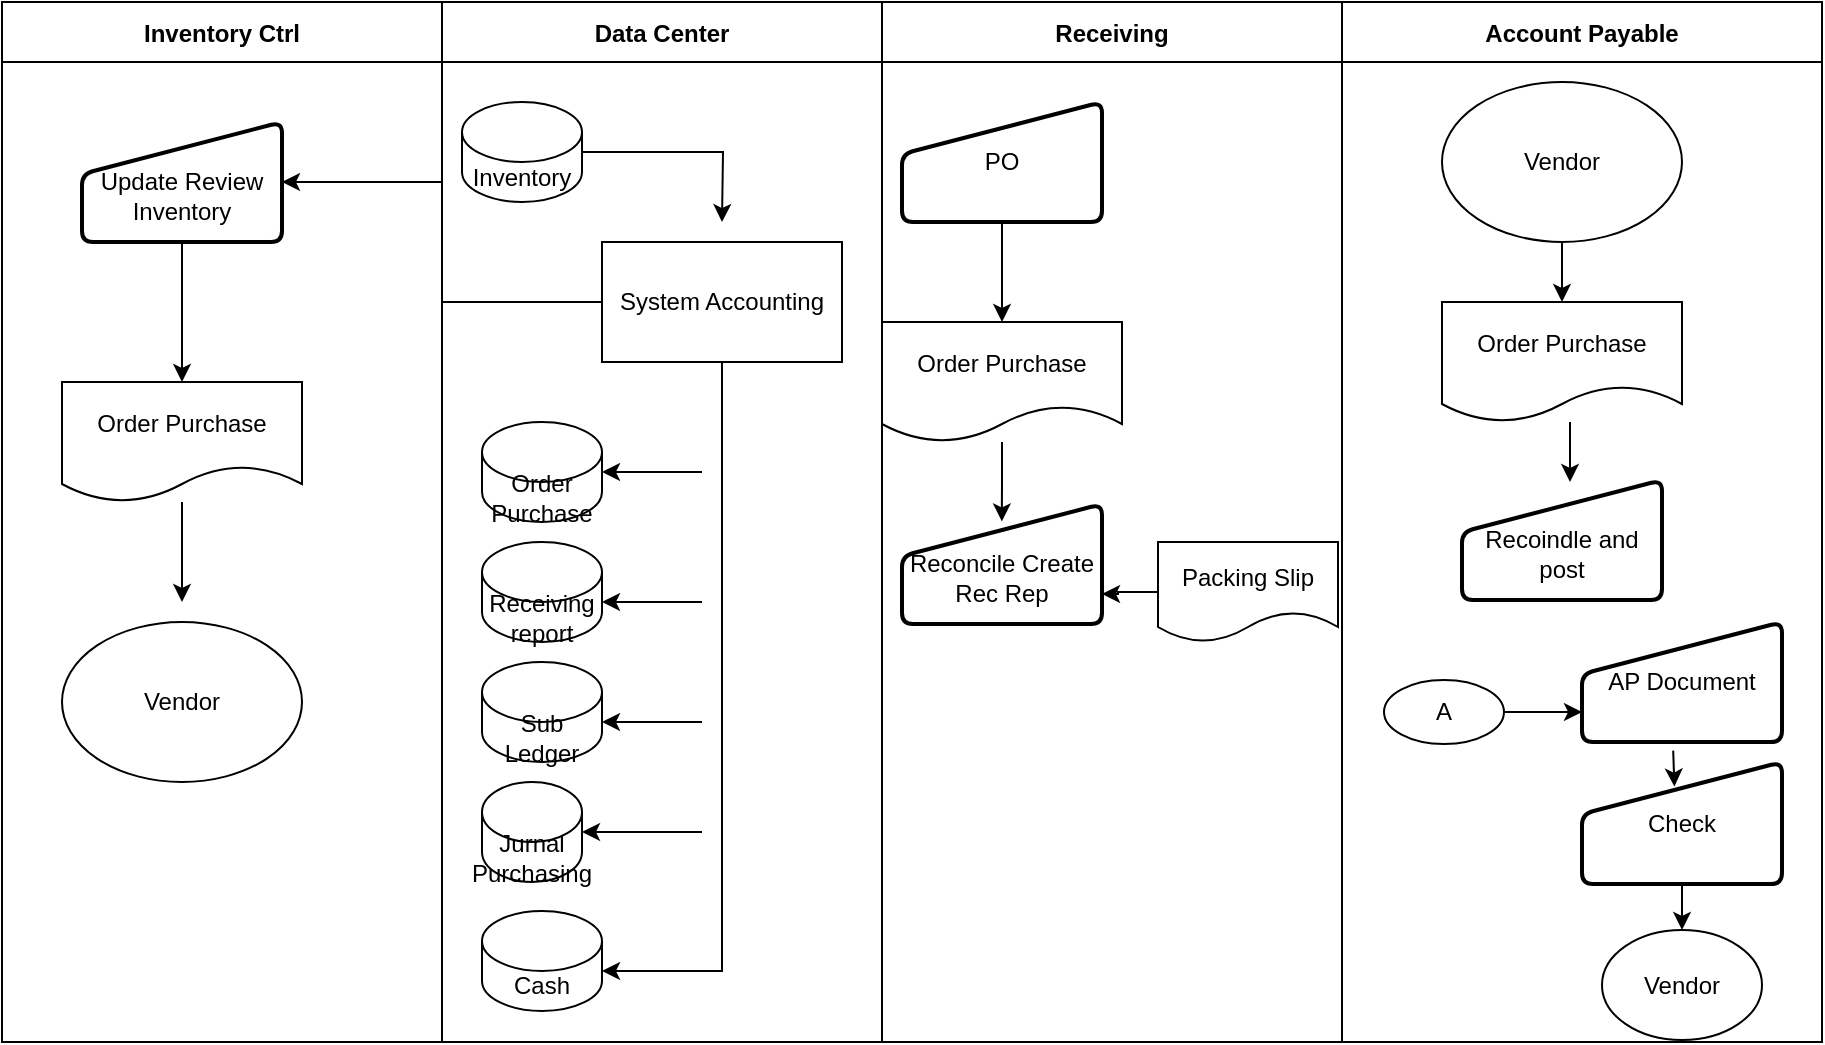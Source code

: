 <mxfile version="15.7.3" type="github">
  <diagram id="C5RBs43oDa-KdzZeNtuy" name="Page-1">
    <mxGraphModel dx="1673" dy="896" grid="1" gridSize="10" guides="1" tooltips="1" connect="1" arrows="1" fold="1" page="1" pageScale="1" pageWidth="827" pageHeight="1169" math="0" shadow="0">
      <root>
        <mxCell id="WIyWlLk6GJQsqaUBKTNV-0" />
        <mxCell id="WIyWlLk6GJQsqaUBKTNV-1" parent="WIyWlLk6GJQsqaUBKTNV-0" />
        <mxCell id="3wi4_h69cMbJqD8tH5O--0" value="Inventory Ctrl" style="swimlane;startSize=30;" vertex="1" parent="WIyWlLk6GJQsqaUBKTNV-1">
          <mxGeometry y="130" width="220" height="520" as="geometry" />
        </mxCell>
        <mxCell id="3wi4_h69cMbJqD8tH5O--51" style="edgeStyle=orthogonalEdgeStyle;rounded=0;orthogonalLoop=1;jettySize=auto;html=1;entryX=0.5;entryY=0;entryDx=0;entryDy=0;" edge="1" parent="3wi4_h69cMbJqD8tH5O--0" source="3wi4_h69cMbJqD8tH5O--48" target="3wi4_h69cMbJqD8tH5O--50">
          <mxGeometry relative="1" as="geometry" />
        </mxCell>
        <mxCell id="3wi4_h69cMbJqD8tH5O--48" value="&lt;br&gt;Update Review Inventory" style="html=1;strokeWidth=2;shape=manualInput;whiteSpace=wrap;rounded=1;size=26;arcSize=11;" vertex="1" parent="3wi4_h69cMbJqD8tH5O--0">
          <mxGeometry x="40" y="60" width="100" height="60" as="geometry" />
        </mxCell>
        <mxCell id="3wi4_h69cMbJqD8tH5O--50" value="Order Purchase" style="shape=document;whiteSpace=wrap;html=1;boundedLbl=1;" vertex="1" parent="3wi4_h69cMbJqD8tH5O--0">
          <mxGeometry x="30" y="190" width="120" height="60" as="geometry" />
        </mxCell>
        <mxCell id="3wi4_h69cMbJqD8tH5O--53" value="Vendor" style="ellipse;whiteSpace=wrap;html=1;" vertex="1" parent="3wi4_h69cMbJqD8tH5O--0">
          <mxGeometry x="30" y="310" width="120" height="80" as="geometry" />
        </mxCell>
        <mxCell id="3wi4_h69cMbJqD8tH5O--1" value="Data Center" style="swimlane;startSize=30;" vertex="1" parent="WIyWlLk6GJQsqaUBKTNV-1">
          <mxGeometry x="220" y="130" width="220" height="520" as="geometry" />
        </mxCell>
        <mxCell id="3wi4_h69cMbJqD8tH5O--33" value="Inventory&lt;span style=&quot;color: rgba(0 , 0 , 0 , 0) ; font-family: monospace ; font-size: 0px&quot;&gt;%3CmxGraphModel%3E%3Croot%3E%3CmxCell%20id%3D%220%22%2F%3E%3CmxCell%20id%3D%221%22%20parent%3D%220%22%2F%3E%3CmxCell%20id%3D%222%22%20value%3D%22Order%20Purchase%22%20style%3D%22shape%3Ddocument%3BwhiteSpace%3Dwrap%3Bhtml%3D1%3BboundedLbl%3D1%3B%22%20vertex%3D%221%22%20parent%3D%221%22%3E%3CmxGeometry%20x%3D%22440%22%20y%3D%22290%22%20width%3D%22120%22%20height%3D%2260%22%20as%3D%22geometry%22%2F%3E%3C%2FmxCell%3E%3C%2Froot%3E%3C%2FmxGraphModel%3E&lt;/span&gt;" style="shape=cylinder3;whiteSpace=wrap;html=1;boundedLbl=1;backgroundOutline=1;size=15;" vertex="1" parent="3wi4_h69cMbJqD8tH5O--1">
          <mxGeometry x="10" y="50" width="60" height="50" as="geometry" />
        </mxCell>
        <mxCell id="3wi4_h69cMbJqD8tH5O--34" value="Order Purchase" style="shape=cylinder3;whiteSpace=wrap;html=1;boundedLbl=1;backgroundOutline=1;size=15;" vertex="1" parent="3wi4_h69cMbJqD8tH5O--1">
          <mxGeometry x="20" y="210" width="60" height="50" as="geometry" />
        </mxCell>
        <mxCell id="3wi4_h69cMbJqD8tH5O--35" value="Receiving report" style="shape=cylinder3;whiteSpace=wrap;html=1;boundedLbl=1;backgroundOutline=1;size=15;" vertex="1" parent="3wi4_h69cMbJqD8tH5O--1">
          <mxGeometry x="20" y="270" width="60" height="50" as="geometry" />
        </mxCell>
        <mxCell id="3wi4_h69cMbJqD8tH5O--37" value="Sub Ledger" style="shape=cylinder3;whiteSpace=wrap;html=1;boundedLbl=1;backgroundOutline=1;size=15;" vertex="1" parent="3wi4_h69cMbJqD8tH5O--1">
          <mxGeometry x="20" y="330" width="60" height="50" as="geometry" />
        </mxCell>
        <mxCell id="3wi4_h69cMbJqD8tH5O--38" value="Jurnal Purchasing" style="shape=cylinder3;whiteSpace=wrap;html=1;boundedLbl=1;backgroundOutline=1;size=15;" vertex="1" parent="3wi4_h69cMbJqD8tH5O--1">
          <mxGeometry x="20" y="390" width="50" height="50" as="geometry" />
        </mxCell>
        <mxCell id="3wi4_h69cMbJqD8tH5O--39" value="Cash" style="shape=cylinder3;whiteSpace=wrap;html=1;boundedLbl=1;backgroundOutline=1;size=15;" vertex="1" parent="3wi4_h69cMbJqD8tH5O--1">
          <mxGeometry x="20" y="454.5" width="60" height="50" as="geometry" />
        </mxCell>
        <mxCell id="3wi4_h69cMbJqD8tH5O--41" style="edgeStyle=orthogonalEdgeStyle;rounded=0;orthogonalLoop=1;jettySize=auto;html=1;entryX=1;entryY=0;entryDx=0;entryDy=30;entryPerimeter=0;" edge="1" parent="3wi4_h69cMbJqD8tH5O--1" source="3wi4_h69cMbJqD8tH5O--40" target="3wi4_h69cMbJqD8tH5O--39">
          <mxGeometry relative="1" as="geometry">
            <Array as="points">
              <mxPoint x="140" y="484" />
            </Array>
          </mxGeometry>
        </mxCell>
        <mxCell id="3wi4_h69cMbJqD8tH5O--40" value="System Accounting" style="rounded=0;whiteSpace=wrap;html=1;" vertex="1" parent="3wi4_h69cMbJqD8tH5O--1">
          <mxGeometry x="80" y="120" width="120" height="60" as="geometry" />
        </mxCell>
        <mxCell id="3wi4_h69cMbJqD8tH5O--2" value="Receiving" style="swimlane;startSize=30;" vertex="1" parent="WIyWlLk6GJQsqaUBKTNV-1">
          <mxGeometry x="440" y="130" width="230" height="520" as="geometry" />
        </mxCell>
        <mxCell id="3wi4_h69cMbJqD8tH5O--26" style="edgeStyle=orthogonalEdgeStyle;rounded=0;orthogonalLoop=1;jettySize=auto;html=1;" edge="1" parent="3wi4_h69cMbJqD8tH5O--2" source="3wi4_h69cMbJqD8tH5O--24" target="3wi4_h69cMbJqD8tH5O--25">
          <mxGeometry relative="1" as="geometry" />
        </mxCell>
        <mxCell id="3wi4_h69cMbJqD8tH5O--24" value="PO" style="html=1;strokeWidth=2;shape=manualInput;whiteSpace=wrap;rounded=1;size=26;arcSize=11;" vertex="1" parent="3wi4_h69cMbJqD8tH5O--2">
          <mxGeometry x="10" y="50" width="100" height="60" as="geometry" />
        </mxCell>
        <mxCell id="3wi4_h69cMbJqD8tH5O--30" style="edgeStyle=orthogonalEdgeStyle;rounded=0;orthogonalLoop=1;jettySize=auto;html=1;entryX=0.499;entryY=0.145;entryDx=0;entryDy=0;entryPerimeter=0;" edge="1" parent="3wi4_h69cMbJqD8tH5O--2" source="3wi4_h69cMbJqD8tH5O--25" target="3wi4_h69cMbJqD8tH5O--28">
          <mxGeometry relative="1" as="geometry" />
        </mxCell>
        <mxCell id="3wi4_h69cMbJqD8tH5O--25" value="Order Purchase" style="shape=document;whiteSpace=wrap;html=1;boundedLbl=1;" vertex="1" parent="3wi4_h69cMbJqD8tH5O--2">
          <mxGeometry y="160" width="120" height="60" as="geometry" />
        </mxCell>
        <mxCell id="3wi4_h69cMbJqD8tH5O--28" value="&lt;br&gt;Reconcile Create Rec Rep" style="html=1;strokeWidth=2;shape=manualInput;whiteSpace=wrap;rounded=1;size=26;arcSize=11;" vertex="1" parent="3wi4_h69cMbJqD8tH5O--2">
          <mxGeometry x="10" y="251" width="100" height="60" as="geometry" />
        </mxCell>
        <mxCell id="3wi4_h69cMbJqD8tH5O--32" style="edgeStyle=orthogonalEdgeStyle;rounded=0;orthogonalLoop=1;jettySize=auto;html=1;entryX=1;entryY=0.75;entryDx=0;entryDy=0;" edge="1" parent="3wi4_h69cMbJqD8tH5O--2" source="3wi4_h69cMbJqD8tH5O--31" target="3wi4_h69cMbJqD8tH5O--28">
          <mxGeometry relative="1" as="geometry" />
        </mxCell>
        <mxCell id="3wi4_h69cMbJqD8tH5O--31" value="Packing Slip" style="shape=document;whiteSpace=wrap;html=1;boundedLbl=1;" vertex="1" parent="3wi4_h69cMbJqD8tH5O--2">
          <mxGeometry x="138" y="270" width="90" height="50" as="geometry" />
        </mxCell>
        <mxCell id="3wi4_h69cMbJqD8tH5O--3" value="Account Payable" style="swimlane;startSize=30;" vertex="1" parent="WIyWlLk6GJQsqaUBKTNV-1">
          <mxGeometry x="670" y="130" width="240" height="520" as="geometry" />
        </mxCell>
        <mxCell id="3wi4_h69cMbJqD8tH5O--6" style="edgeStyle=orthogonalEdgeStyle;rounded=0;orthogonalLoop=1;jettySize=auto;html=1;" edge="1" parent="3wi4_h69cMbJqD8tH5O--3" source="3wi4_h69cMbJqD8tH5O--4">
          <mxGeometry relative="1" as="geometry">
            <mxPoint x="110" y="150" as="targetPoint" />
          </mxGeometry>
        </mxCell>
        <mxCell id="3wi4_h69cMbJqD8tH5O--4" value="Vendor" style="ellipse;whiteSpace=wrap;html=1;" vertex="1" parent="3wi4_h69cMbJqD8tH5O--3">
          <mxGeometry x="50" y="40" width="120" height="80" as="geometry" />
        </mxCell>
        <mxCell id="3wi4_h69cMbJqD8tH5O--5" value="Order Purchase" style="shape=document;whiteSpace=wrap;html=1;boundedLbl=1;" vertex="1" parent="3wi4_h69cMbJqD8tH5O--3">
          <mxGeometry x="50" y="150" width="120" height="60" as="geometry" />
        </mxCell>
        <mxCell id="3wi4_h69cMbJqD8tH5O--9" value="&lt;br&gt;Recoindle and post" style="html=1;strokeWidth=2;shape=manualInput;whiteSpace=wrap;rounded=1;size=26;arcSize=11;" vertex="1" parent="3wi4_h69cMbJqD8tH5O--3">
          <mxGeometry x="60" y="239" width="100" height="60" as="geometry" />
        </mxCell>
        <mxCell id="3wi4_h69cMbJqD8tH5O--12" value="" style="endArrow=classic;html=1;rounded=0;" edge="1" parent="3wi4_h69cMbJqD8tH5O--3">
          <mxGeometry width="50" height="50" relative="1" as="geometry">
            <mxPoint x="114" y="210" as="sourcePoint" />
            <mxPoint x="114" y="240" as="targetPoint" />
          </mxGeometry>
        </mxCell>
        <mxCell id="3wi4_h69cMbJqD8tH5O--13" value="A" style="ellipse;whiteSpace=wrap;html=1;" vertex="1" parent="3wi4_h69cMbJqD8tH5O--3">
          <mxGeometry x="21" y="339" width="60" height="32" as="geometry" />
        </mxCell>
        <mxCell id="3wi4_h69cMbJqD8tH5O--14" value="AP Document" style="html=1;strokeWidth=2;shape=manualInput;whiteSpace=wrap;rounded=1;size=26;arcSize=11;" vertex="1" parent="3wi4_h69cMbJqD8tH5O--3">
          <mxGeometry x="120" y="310" width="100" height="60" as="geometry" />
        </mxCell>
        <mxCell id="3wi4_h69cMbJqD8tH5O--17" value="" style="endArrow=classic;html=1;rounded=0;entryX=0;entryY=0.75;entryDx=0;entryDy=0;exitX=1;exitY=0.5;exitDx=0;exitDy=0;" edge="1" parent="3wi4_h69cMbJqD8tH5O--3" source="3wi4_h69cMbJqD8tH5O--13" target="3wi4_h69cMbJqD8tH5O--14">
          <mxGeometry width="50" height="50" relative="1" as="geometry">
            <mxPoint x="-190" y="340" as="sourcePoint" />
            <mxPoint x="-140" y="290" as="targetPoint" />
          </mxGeometry>
        </mxCell>
        <mxCell id="3wi4_h69cMbJqD8tH5O--22" style="edgeStyle=orthogonalEdgeStyle;rounded=0;orthogonalLoop=1;jettySize=auto;html=1;entryX=0.5;entryY=0;entryDx=0;entryDy=0;" edge="1" parent="3wi4_h69cMbJqD8tH5O--3" source="3wi4_h69cMbJqD8tH5O--18" target="3wi4_h69cMbJqD8tH5O--19">
          <mxGeometry relative="1" as="geometry" />
        </mxCell>
        <mxCell id="3wi4_h69cMbJqD8tH5O--18" value="Check" style="html=1;strokeWidth=2;shape=manualInput;whiteSpace=wrap;rounded=1;size=26;arcSize=11;" vertex="1" parent="3wi4_h69cMbJqD8tH5O--3">
          <mxGeometry x="120" y="380" width="100" height="61" as="geometry" />
        </mxCell>
        <mxCell id="3wi4_h69cMbJqD8tH5O--19" value="Vendor" style="ellipse;whiteSpace=wrap;html=1;" vertex="1" parent="3wi4_h69cMbJqD8tH5O--3">
          <mxGeometry x="130" y="464" width="80" height="55" as="geometry" />
        </mxCell>
        <mxCell id="3wi4_h69cMbJqD8tH5O--21" value="" style="endArrow=classic;html=1;rounded=0;exitX=0.456;exitY=1.072;exitDx=0;exitDy=0;exitPerimeter=0;entryX=0.462;entryY=0.201;entryDx=0;entryDy=0;entryPerimeter=0;" edge="1" parent="3wi4_h69cMbJqD8tH5O--3" source="3wi4_h69cMbJqD8tH5O--14" target="3wi4_h69cMbJqD8tH5O--18">
          <mxGeometry width="50" height="50" relative="1" as="geometry">
            <mxPoint x="20" y="330" as="sourcePoint" />
            <mxPoint x="70" y="280" as="targetPoint" />
          </mxGeometry>
        </mxCell>
        <mxCell id="3wi4_h69cMbJqD8tH5O--42" value="" style="endArrow=classic;html=1;rounded=0;entryX=1;entryY=0.5;entryDx=0;entryDy=0;entryPerimeter=0;" edge="1" parent="WIyWlLk6GJQsqaUBKTNV-1" target="3wi4_h69cMbJqD8tH5O--38">
          <mxGeometry width="50" height="50" relative="1" as="geometry">
            <mxPoint x="350" y="545" as="sourcePoint" />
            <mxPoint x="560" y="420" as="targetPoint" />
          </mxGeometry>
        </mxCell>
        <mxCell id="3wi4_h69cMbJqD8tH5O--44" value="" style="endArrow=classic;html=1;rounded=0;entryX=1;entryY=0;entryDx=0;entryDy=30;entryPerimeter=0;" edge="1" parent="WIyWlLk6GJQsqaUBKTNV-1" target="3wi4_h69cMbJqD8tH5O--37">
          <mxGeometry width="50" height="50" relative="1" as="geometry">
            <mxPoint x="350" y="490" as="sourcePoint" />
            <mxPoint x="300" y="555" as="targetPoint" />
          </mxGeometry>
        </mxCell>
        <mxCell id="3wi4_h69cMbJqD8tH5O--45" value="" style="endArrow=classic;html=1;rounded=0;entryX=1;entryY=0;entryDx=0;entryDy=30;entryPerimeter=0;" edge="1" parent="WIyWlLk6GJQsqaUBKTNV-1" target="3wi4_h69cMbJqD8tH5O--35">
          <mxGeometry width="50" height="50" relative="1" as="geometry">
            <mxPoint x="350" y="430" as="sourcePoint" />
            <mxPoint x="310" y="500" as="targetPoint" />
          </mxGeometry>
        </mxCell>
        <mxCell id="3wi4_h69cMbJqD8tH5O--46" value="" style="endArrow=classic;html=1;rounded=0;entryX=1;entryY=0.5;entryDx=0;entryDy=0;entryPerimeter=0;" edge="1" parent="WIyWlLk6GJQsqaUBKTNV-1" target="3wi4_h69cMbJqD8tH5O--34">
          <mxGeometry width="50" height="50" relative="1" as="geometry">
            <mxPoint x="350" y="365" as="sourcePoint" />
            <mxPoint x="310" y="440" as="targetPoint" />
          </mxGeometry>
        </mxCell>
        <mxCell id="3wi4_h69cMbJqD8tH5O--47" style="edgeStyle=orthogonalEdgeStyle;rounded=0;orthogonalLoop=1;jettySize=auto;html=1;" edge="1" parent="WIyWlLk6GJQsqaUBKTNV-1" source="3wi4_h69cMbJqD8tH5O--33">
          <mxGeometry relative="1" as="geometry">
            <mxPoint x="360" y="240" as="targetPoint" />
          </mxGeometry>
        </mxCell>
        <mxCell id="3wi4_h69cMbJqD8tH5O--49" style="edgeStyle=orthogonalEdgeStyle;rounded=0;orthogonalLoop=1;jettySize=auto;html=1;entryX=1;entryY=0.5;entryDx=0;entryDy=0;" edge="1" parent="WIyWlLk6GJQsqaUBKTNV-1" source="3wi4_h69cMbJqD8tH5O--40" target="3wi4_h69cMbJqD8tH5O--48">
          <mxGeometry relative="1" as="geometry" />
        </mxCell>
        <mxCell id="3wi4_h69cMbJqD8tH5O--52" style="edgeStyle=orthogonalEdgeStyle;rounded=0;orthogonalLoop=1;jettySize=auto;html=1;" edge="1" parent="WIyWlLk6GJQsqaUBKTNV-1" source="3wi4_h69cMbJqD8tH5O--50">
          <mxGeometry relative="1" as="geometry">
            <mxPoint x="90" y="430" as="targetPoint" />
          </mxGeometry>
        </mxCell>
      </root>
    </mxGraphModel>
  </diagram>
</mxfile>
